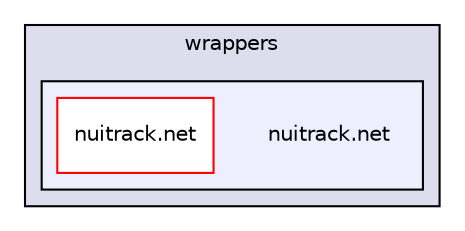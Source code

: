 digraph "/builds/3d/depth_scanner/depth_scanner/modules/api/wrappers/nuitrack.net" {
  compound=true
  node [ fontsize="10", fontname="Helvetica"];
  edge [ labelfontsize="10", labelfontname="Helvetica"];
  subgraph clusterdir_0f344e0d5bfd29c1f198dd64f06f0cc5 {
    graph [ bgcolor="#ddddee", pencolor="black", label="wrappers" fontname="Helvetica", fontsize="10", URL="dir_0f344e0d5bfd29c1f198dd64f06f0cc5.html"]
  subgraph clusterdir_9faaa23e52d7a1eb0ffc24230460ce96 {
    graph [ bgcolor="#eeeeff", pencolor="black", label="" URL="dir_9faaa23e52d7a1eb0ffc24230460ce96.html"];
    dir_9faaa23e52d7a1eb0ffc24230460ce96 [shape=plaintext label="nuitrack.net"];
    dir_581281c8a256f508fded39a8f07db3e4 [shape=box label="nuitrack.net" color="red" fillcolor="white" style="filled" URL="dir_581281c8a256f508fded39a8f07db3e4.html"];
  }
  }
}
